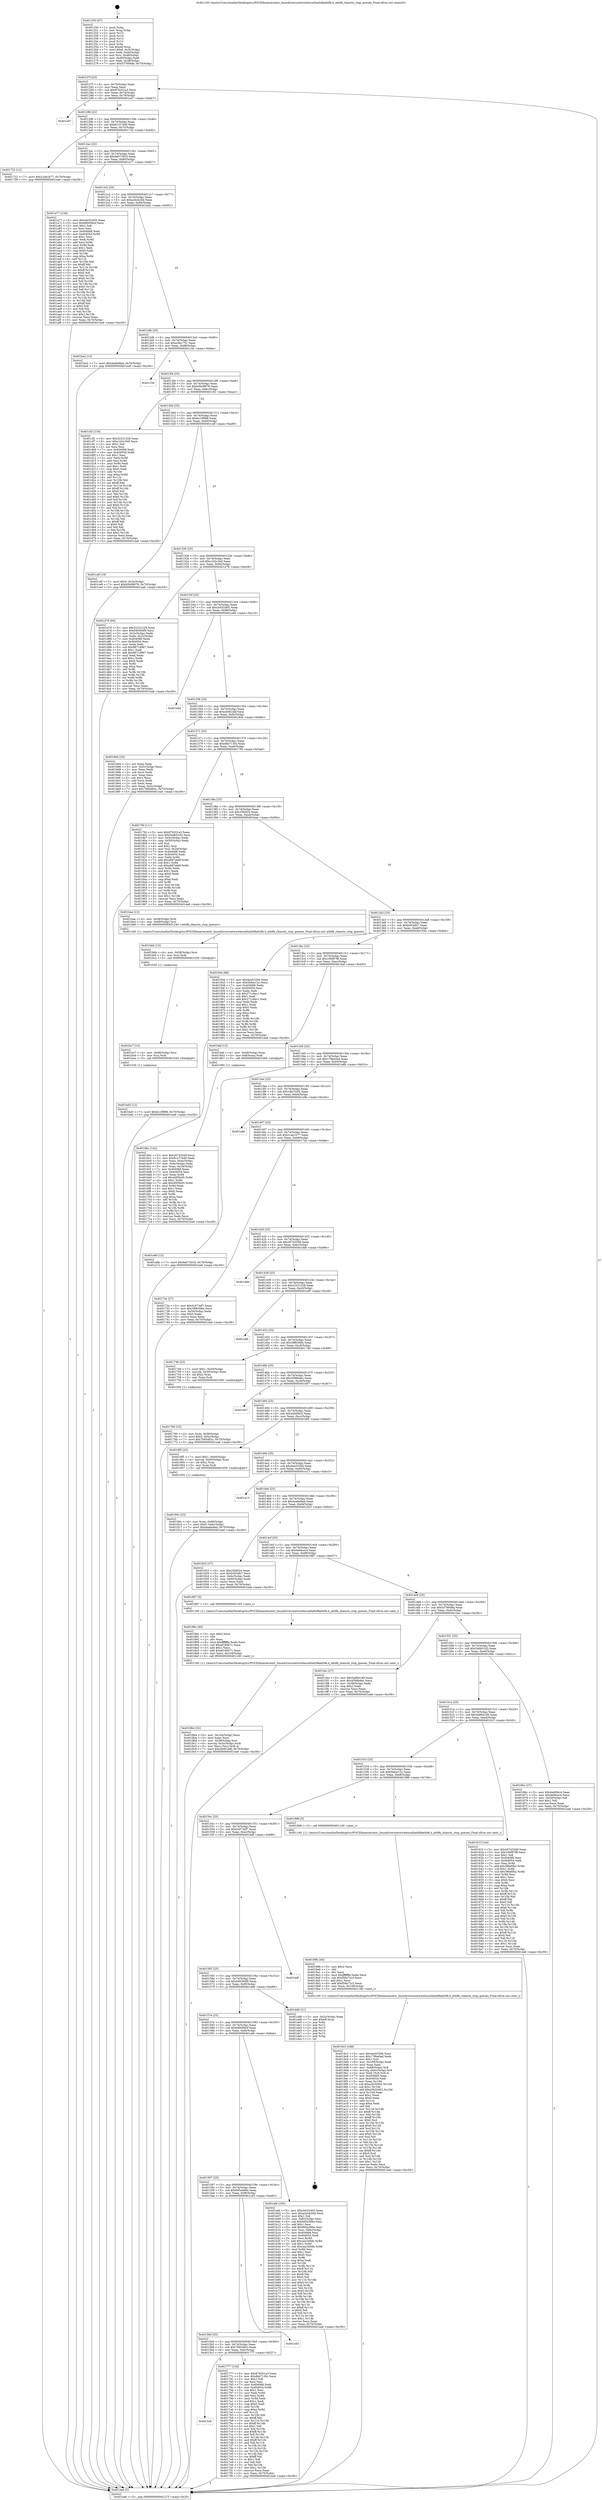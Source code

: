 digraph "0x401250" {
  label = "0x401250 (/mnt/c/Users/mathe/Desktop/tcc/POCII/binaries/extr_linuxdriversnetwirelessathath9kath9k.h_ath9k_chanctx_stop_queues_Final-ollvm.out::main(0))"
  labelloc = "t"
  node[shape=record]

  Entry [label="",width=0.3,height=0.3,shape=circle,fillcolor=black,style=filled]
  "0x40127f" [label="{
     0x40127f [23]\l
     | [instrs]\l
     &nbsp;&nbsp;0x40127f \<+3\>: mov -0x70(%rbp),%eax\l
     &nbsp;&nbsp;0x401282 \<+2\>: mov %eax,%ecx\l
     &nbsp;&nbsp;0x401284 \<+6\>: sub $0x876201a3,%ecx\l
     &nbsp;&nbsp;0x40128a \<+3\>: mov %eax,-0x74(%rbp)\l
     &nbsp;&nbsp;0x40128d \<+3\>: mov %ecx,-0x78(%rbp)\l
     &nbsp;&nbsp;0x401290 \<+6\>: je 0000000000401e07 \<main+0xbb7\>\l
  }"]
  "0x401e07" [label="{
     0x401e07\l
  }", style=dashed]
  "0x401296" [label="{
     0x401296 [22]\l
     | [instrs]\l
     &nbsp;&nbsp;0x401296 \<+5\>: jmp 000000000040129b \<main+0x4b\>\l
     &nbsp;&nbsp;0x40129b \<+3\>: mov -0x74(%rbp),%eax\l
     &nbsp;&nbsp;0x40129e \<+5\>: sub $0x8c1574d0,%eax\l
     &nbsp;&nbsp;0x4012a3 \<+3\>: mov %eax,-0x7c(%rbp)\l
     &nbsp;&nbsp;0x4012a6 \<+6\>: je 0000000000401722 \<main+0x4d2\>\l
  }"]
  Exit [label="",width=0.3,height=0.3,shape=circle,fillcolor=black,style=filled,peripheries=2]
  "0x401722" [label="{
     0x401722 [12]\l
     | [instrs]\l
     &nbsp;&nbsp;0x401722 \<+7\>: movl $0x21ab1b77,-0x70(%rbp)\l
     &nbsp;&nbsp;0x401729 \<+5\>: jmp 0000000000401ea6 \<main+0xc56\>\l
  }"]
  "0x4012ac" [label="{
     0x4012ac [22]\l
     | [instrs]\l
     &nbsp;&nbsp;0x4012ac \<+5\>: jmp 00000000004012b1 \<main+0x61\>\l
     &nbsp;&nbsp;0x4012b1 \<+3\>: mov -0x74(%rbp),%eax\l
     &nbsp;&nbsp;0x4012b4 \<+5\>: sub $0x9a073033,%eax\l
     &nbsp;&nbsp;0x4012b9 \<+3\>: mov %eax,-0x80(%rbp)\l
     &nbsp;&nbsp;0x4012bc \<+6\>: je 0000000000401a77 \<main+0x827\>\l
  }"]
  "0x401bd3" [label="{
     0x401bd3 [12]\l
     | [instrs]\l
     &nbsp;&nbsp;0x401bd3 \<+7\>: movl $0xbc1f9f98,-0x70(%rbp)\l
     &nbsp;&nbsp;0x401bda \<+5\>: jmp 0000000000401ea6 \<main+0xc56\>\l
  }"]
  "0x401a77" [label="{
     0x401a77 [134]\l
     | [instrs]\l
     &nbsp;&nbsp;0x401a77 \<+5\>: mov $0xcb032405,%eax\l
     &nbsp;&nbsp;0x401a7c \<+5\>: mov $0x690006cf,%ecx\l
     &nbsp;&nbsp;0x401a81 \<+2\>: mov $0x1,%dl\l
     &nbsp;&nbsp;0x401a83 \<+2\>: xor %esi,%esi\l
     &nbsp;&nbsp;0x401a85 \<+7\>: mov 0x404068,%edi\l
     &nbsp;&nbsp;0x401a8c \<+8\>: mov 0x404054,%r8d\l
     &nbsp;&nbsp;0x401a94 \<+3\>: sub $0x1,%esi\l
     &nbsp;&nbsp;0x401a97 \<+3\>: mov %edi,%r9d\l
     &nbsp;&nbsp;0x401a9a \<+3\>: add %esi,%r9d\l
     &nbsp;&nbsp;0x401a9d \<+4\>: imul %r9d,%edi\l
     &nbsp;&nbsp;0x401aa1 \<+3\>: and $0x1,%edi\l
     &nbsp;&nbsp;0x401aa4 \<+3\>: cmp $0x0,%edi\l
     &nbsp;&nbsp;0x401aa7 \<+4\>: sete %r10b\l
     &nbsp;&nbsp;0x401aab \<+4\>: cmp $0xa,%r8d\l
     &nbsp;&nbsp;0x401aaf \<+4\>: setl %r11b\l
     &nbsp;&nbsp;0x401ab3 \<+3\>: mov %r10b,%bl\l
     &nbsp;&nbsp;0x401ab6 \<+3\>: xor $0xff,%bl\l
     &nbsp;&nbsp;0x401ab9 \<+3\>: mov %r11b,%r14b\l
     &nbsp;&nbsp;0x401abc \<+4\>: xor $0xff,%r14b\l
     &nbsp;&nbsp;0x401ac0 \<+3\>: xor $0x0,%dl\l
     &nbsp;&nbsp;0x401ac3 \<+3\>: mov %bl,%r15b\l
     &nbsp;&nbsp;0x401ac6 \<+4\>: and $0x0,%r15b\l
     &nbsp;&nbsp;0x401aca \<+3\>: and %dl,%r10b\l
     &nbsp;&nbsp;0x401acd \<+3\>: mov %r14b,%r12b\l
     &nbsp;&nbsp;0x401ad0 \<+4\>: and $0x0,%r12b\l
     &nbsp;&nbsp;0x401ad4 \<+3\>: and %dl,%r11b\l
     &nbsp;&nbsp;0x401ad7 \<+3\>: or %r10b,%r15b\l
     &nbsp;&nbsp;0x401ada \<+3\>: or %r11b,%r12b\l
     &nbsp;&nbsp;0x401add \<+3\>: xor %r12b,%r15b\l
     &nbsp;&nbsp;0x401ae0 \<+3\>: or %r14b,%bl\l
     &nbsp;&nbsp;0x401ae3 \<+3\>: xor $0xff,%bl\l
     &nbsp;&nbsp;0x401ae6 \<+3\>: or $0x0,%dl\l
     &nbsp;&nbsp;0x401ae9 \<+2\>: and %dl,%bl\l
     &nbsp;&nbsp;0x401aeb \<+3\>: or %bl,%r15b\l
     &nbsp;&nbsp;0x401aee \<+4\>: test $0x1,%r15b\l
     &nbsp;&nbsp;0x401af2 \<+3\>: cmovne %ecx,%eax\l
     &nbsp;&nbsp;0x401af5 \<+3\>: mov %eax,-0x70(%rbp)\l
     &nbsp;&nbsp;0x401af8 \<+5\>: jmp 0000000000401ea6 \<main+0xc56\>\l
  }"]
  "0x4012c2" [label="{
     0x4012c2 [25]\l
     | [instrs]\l
     &nbsp;&nbsp;0x4012c2 \<+5\>: jmp 00000000004012c7 \<main+0x77\>\l
     &nbsp;&nbsp;0x4012c7 \<+3\>: mov -0x74(%rbp),%eax\l
     &nbsp;&nbsp;0x4012ca \<+5\>: sub $0xa2dcb20d,%eax\l
     &nbsp;&nbsp;0x4012cf \<+6\>: mov %eax,-0x84(%rbp)\l
     &nbsp;&nbsp;0x4012d5 \<+6\>: je 0000000000401ba2 \<main+0x952\>\l
  }"]
  "0x401bc7" [label="{
     0x401bc7 [12]\l
     | [instrs]\l
     &nbsp;&nbsp;0x401bc7 \<+4\>: mov -0x68(%rbp),%rsi\l
     &nbsp;&nbsp;0x401bcb \<+3\>: mov %rsi,%rdi\l
     &nbsp;&nbsp;0x401bce \<+5\>: call 0000000000401030 \<free@plt\>\l
     | [calls]\l
     &nbsp;&nbsp;0x401030 \{1\} (unknown)\l
  }"]
  "0x401ba2" [label="{
     0x401ba2 [12]\l
     | [instrs]\l
     &nbsp;&nbsp;0x401ba2 \<+7\>: movl $0x4eabe9ad,-0x70(%rbp)\l
     &nbsp;&nbsp;0x401ba9 \<+5\>: jmp 0000000000401ea6 \<main+0xc56\>\l
  }"]
  "0x4012db" [label="{
     0x4012db [25]\l
     | [instrs]\l
     &nbsp;&nbsp;0x4012db \<+5\>: jmp 00000000004012e0 \<main+0x90\>\l
     &nbsp;&nbsp;0x4012e0 \<+3\>: mov -0x74(%rbp),%eax\l
     &nbsp;&nbsp;0x4012e3 \<+5\>: sub $0xa3fa1751,%eax\l
     &nbsp;&nbsp;0x4012e8 \<+6\>: mov %eax,-0x88(%rbp)\l
     &nbsp;&nbsp;0x4012ee \<+6\>: je 0000000000401c3e \<main+0x9ee\>\l
  }"]
  "0x401bbb" [label="{
     0x401bbb [12]\l
     | [instrs]\l
     &nbsp;&nbsp;0x401bbb \<+4\>: mov -0x58(%rbp),%rsi\l
     &nbsp;&nbsp;0x401bbf \<+3\>: mov %rsi,%rdi\l
     &nbsp;&nbsp;0x401bc2 \<+5\>: call 0000000000401030 \<free@plt\>\l
     | [calls]\l
     &nbsp;&nbsp;0x401030 \{1\} (unknown)\l
  }"]
  "0x401c3e" [label="{
     0x401c3e\l
  }", style=dashed]
  "0x4012f4" [label="{
     0x4012f4 [25]\l
     | [instrs]\l
     &nbsp;&nbsp;0x4012f4 \<+5\>: jmp 00000000004012f9 \<main+0xa9\>\l
     &nbsp;&nbsp;0x4012f9 \<+3\>: mov -0x74(%rbp),%eax\l
     &nbsp;&nbsp;0x4012fc \<+5\>: sub $0xb5b08676,%eax\l
     &nbsp;&nbsp;0x401301 \<+6\>: mov %eax,-0x8c(%rbp)\l
     &nbsp;&nbsp;0x401307 \<+6\>: je 0000000000401cf2 \<main+0xaa2\>\l
  }"]
  "0x4019c3" [label="{
     0x4019c3 [168]\l
     | [instrs]\l
     &nbsp;&nbsp;0x4019c3 \<+5\>: mov $0x4ea53294,%ecx\l
     &nbsp;&nbsp;0x4019c8 \<+5\>: mov $0x179be0ad,%edx\l
     &nbsp;&nbsp;0x4019cd \<+3\>: mov $0x1,%sil\l
     &nbsp;&nbsp;0x4019d0 \<+6\>: mov -0x108(%rbp),%edi\l
     &nbsp;&nbsp;0x4019d6 \<+3\>: imul %eax,%edi\l
     &nbsp;&nbsp;0x4019d9 \<+4\>: mov -0x68(%rbp),%r8\l
     &nbsp;&nbsp;0x4019dd \<+4\>: movslq -0x6c(%rbp),%r9\l
     &nbsp;&nbsp;0x4019e1 \<+4\>: mov %edi,(%r8,%r9,4)\l
     &nbsp;&nbsp;0x4019e5 \<+7\>: mov 0x404068,%eax\l
     &nbsp;&nbsp;0x4019ec \<+7\>: mov 0x404054,%edi\l
     &nbsp;&nbsp;0x4019f3 \<+3\>: mov %eax,%r10d\l
     &nbsp;&nbsp;0x4019f6 \<+7\>: sub $0xa3b32602,%r10d\l
     &nbsp;&nbsp;0x4019fd \<+4\>: sub $0x1,%r10d\l
     &nbsp;&nbsp;0x401a01 \<+7\>: add $0xa3b32602,%r10d\l
     &nbsp;&nbsp;0x401a08 \<+4\>: imul %r10d,%eax\l
     &nbsp;&nbsp;0x401a0c \<+3\>: and $0x1,%eax\l
     &nbsp;&nbsp;0x401a0f \<+3\>: cmp $0x0,%eax\l
     &nbsp;&nbsp;0x401a12 \<+4\>: sete %r11b\l
     &nbsp;&nbsp;0x401a16 \<+3\>: cmp $0xa,%edi\l
     &nbsp;&nbsp;0x401a19 \<+3\>: setl %bl\l
     &nbsp;&nbsp;0x401a1c \<+3\>: mov %r11b,%r14b\l
     &nbsp;&nbsp;0x401a1f \<+4\>: xor $0xff,%r14b\l
     &nbsp;&nbsp;0x401a23 \<+3\>: mov %bl,%r15b\l
     &nbsp;&nbsp;0x401a26 \<+4\>: xor $0xff,%r15b\l
     &nbsp;&nbsp;0x401a2a \<+4\>: xor $0x0,%sil\l
     &nbsp;&nbsp;0x401a2e \<+3\>: mov %r14b,%r12b\l
     &nbsp;&nbsp;0x401a31 \<+4\>: and $0x0,%r12b\l
     &nbsp;&nbsp;0x401a35 \<+3\>: and %sil,%r11b\l
     &nbsp;&nbsp;0x401a38 \<+3\>: mov %r15b,%r13b\l
     &nbsp;&nbsp;0x401a3b \<+4\>: and $0x0,%r13b\l
     &nbsp;&nbsp;0x401a3f \<+3\>: and %sil,%bl\l
     &nbsp;&nbsp;0x401a42 \<+3\>: or %r11b,%r12b\l
     &nbsp;&nbsp;0x401a45 \<+3\>: or %bl,%r13b\l
     &nbsp;&nbsp;0x401a48 \<+3\>: xor %r13b,%r12b\l
     &nbsp;&nbsp;0x401a4b \<+3\>: or %r15b,%r14b\l
     &nbsp;&nbsp;0x401a4e \<+4\>: xor $0xff,%r14b\l
     &nbsp;&nbsp;0x401a52 \<+4\>: or $0x0,%sil\l
     &nbsp;&nbsp;0x401a56 \<+3\>: and %sil,%r14b\l
     &nbsp;&nbsp;0x401a59 \<+3\>: or %r14b,%r12b\l
     &nbsp;&nbsp;0x401a5c \<+4\>: test $0x1,%r12b\l
     &nbsp;&nbsp;0x401a60 \<+3\>: cmovne %edx,%ecx\l
     &nbsp;&nbsp;0x401a63 \<+3\>: mov %ecx,-0x70(%rbp)\l
     &nbsp;&nbsp;0x401a66 \<+5\>: jmp 0000000000401ea6 \<main+0xc56\>\l
  }"]
  "0x401cf2" [label="{
     0x401cf2 [134]\l
     | [instrs]\l
     &nbsp;&nbsp;0x401cf2 \<+5\>: mov $0x32231228,%eax\l
     &nbsp;&nbsp;0x401cf7 \<+5\>: mov $0xc1b2c3e0,%ecx\l
     &nbsp;&nbsp;0x401cfc \<+2\>: mov $0x1,%dl\l
     &nbsp;&nbsp;0x401cfe \<+2\>: xor %esi,%esi\l
     &nbsp;&nbsp;0x401d00 \<+7\>: mov 0x404068,%edi\l
     &nbsp;&nbsp;0x401d07 \<+8\>: mov 0x404054,%r8d\l
     &nbsp;&nbsp;0x401d0f \<+3\>: sub $0x1,%esi\l
     &nbsp;&nbsp;0x401d12 \<+3\>: mov %edi,%r9d\l
     &nbsp;&nbsp;0x401d15 \<+3\>: add %esi,%r9d\l
     &nbsp;&nbsp;0x401d18 \<+4\>: imul %r9d,%edi\l
     &nbsp;&nbsp;0x401d1c \<+3\>: and $0x1,%edi\l
     &nbsp;&nbsp;0x401d1f \<+3\>: cmp $0x0,%edi\l
     &nbsp;&nbsp;0x401d22 \<+4\>: sete %r10b\l
     &nbsp;&nbsp;0x401d26 \<+4\>: cmp $0xa,%r8d\l
     &nbsp;&nbsp;0x401d2a \<+4\>: setl %r11b\l
     &nbsp;&nbsp;0x401d2e \<+3\>: mov %r10b,%bl\l
     &nbsp;&nbsp;0x401d31 \<+3\>: xor $0xff,%bl\l
     &nbsp;&nbsp;0x401d34 \<+3\>: mov %r11b,%r14b\l
     &nbsp;&nbsp;0x401d37 \<+4\>: xor $0xff,%r14b\l
     &nbsp;&nbsp;0x401d3b \<+3\>: xor $0x0,%dl\l
     &nbsp;&nbsp;0x401d3e \<+3\>: mov %bl,%r15b\l
     &nbsp;&nbsp;0x401d41 \<+4\>: and $0x0,%r15b\l
     &nbsp;&nbsp;0x401d45 \<+3\>: and %dl,%r10b\l
     &nbsp;&nbsp;0x401d48 \<+3\>: mov %r14b,%r12b\l
     &nbsp;&nbsp;0x401d4b \<+4\>: and $0x0,%r12b\l
     &nbsp;&nbsp;0x401d4f \<+3\>: and %dl,%r11b\l
     &nbsp;&nbsp;0x401d52 \<+3\>: or %r10b,%r15b\l
     &nbsp;&nbsp;0x401d55 \<+3\>: or %r11b,%r12b\l
     &nbsp;&nbsp;0x401d58 \<+3\>: xor %r12b,%r15b\l
     &nbsp;&nbsp;0x401d5b \<+3\>: or %r14b,%bl\l
     &nbsp;&nbsp;0x401d5e \<+3\>: xor $0xff,%bl\l
     &nbsp;&nbsp;0x401d61 \<+3\>: or $0x0,%dl\l
     &nbsp;&nbsp;0x401d64 \<+2\>: and %dl,%bl\l
     &nbsp;&nbsp;0x401d66 \<+3\>: or %bl,%r15b\l
     &nbsp;&nbsp;0x401d69 \<+4\>: test $0x1,%r15b\l
     &nbsp;&nbsp;0x401d6d \<+3\>: cmovne %ecx,%eax\l
     &nbsp;&nbsp;0x401d70 \<+3\>: mov %eax,-0x70(%rbp)\l
     &nbsp;&nbsp;0x401d73 \<+5\>: jmp 0000000000401ea6 \<main+0xc56\>\l
  }"]
  "0x40130d" [label="{
     0x40130d [25]\l
     | [instrs]\l
     &nbsp;&nbsp;0x40130d \<+5\>: jmp 0000000000401312 \<main+0xc2\>\l
     &nbsp;&nbsp;0x401312 \<+3\>: mov -0x74(%rbp),%eax\l
     &nbsp;&nbsp;0x401315 \<+5\>: sub $0xbc1f9f98,%eax\l
     &nbsp;&nbsp;0x40131a \<+6\>: mov %eax,-0x90(%rbp)\l
     &nbsp;&nbsp;0x401320 \<+6\>: je 0000000000401cdf \<main+0xa8f\>\l
  }"]
  "0x40199b" [label="{
     0x40199b [40]\l
     | [instrs]\l
     &nbsp;&nbsp;0x40199b \<+5\>: mov $0x2,%ecx\l
     &nbsp;&nbsp;0x4019a0 \<+1\>: cltd\l
     &nbsp;&nbsp;0x4019a1 \<+2\>: idiv %ecx\l
     &nbsp;&nbsp;0x4019a3 \<+6\>: imul $0xfffffffe,%edx,%ecx\l
     &nbsp;&nbsp;0x4019a9 \<+6\>: sub $0xf59a72c3,%ecx\l
     &nbsp;&nbsp;0x4019af \<+3\>: add $0x1,%ecx\l
     &nbsp;&nbsp;0x4019b2 \<+6\>: add $0xf59a72c3,%ecx\l
     &nbsp;&nbsp;0x4019b8 \<+6\>: mov %ecx,-0x108(%rbp)\l
     &nbsp;&nbsp;0x4019be \<+5\>: call 0000000000401160 \<next_i\>\l
     | [calls]\l
     &nbsp;&nbsp;0x401160 \{1\} (/mnt/c/Users/mathe/Desktop/tcc/POCII/binaries/extr_linuxdriversnetwirelessathath9kath9k.h_ath9k_chanctx_stop_queues_Final-ollvm.out::next_i)\l
  }"]
  "0x401cdf" [label="{
     0x401cdf [19]\l
     | [instrs]\l
     &nbsp;&nbsp;0x401cdf \<+7\>: movl $0x0,-0x3c(%rbp)\l
     &nbsp;&nbsp;0x401ce6 \<+7\>: movl $0xb5b08676,-0x70(%rbp)\l
     &nbsp;&nbsp;0x401ced \<+5\>: jmp 0000000000401ea6 \<main+0xc56\>\l
  }"]
  "0x401326" [label="{
     0x401326 [25]\l
     | [instrs]\l
     &nbsp;&nbsp;0x401326 \<+5\>: jmp 000000000040132b \<main+0xdb\>\l
     &nbsp;&nbsp;0x40132b \<+3\>: mov -0x74(%rbp),%eax\l
     &nbsp;&nbsp;0x40132e \<+5\>: sub $0xc1b2c3e0,%eax\l
     &nbsp;&nbsp;0x401333 \<+6\>: mov %eax,-0x94(%rbp)\l
     &nbsp;&nbsp;0x401339 \<+6\>: je 0000000000401d78 \<main+0xb28\>\l
  }"]
  "0x40190c" [label="{
     0x40190c [23]\l
     | [instrs]\l
     &nbsp;&nbsp;0x40190c \<+4\>: mov %rax,-0x68(%rbp)\l
     &nbsp;&nbsp;0x401910 \<+7\>: movl $0x0,-0x6c(%rbp)\l
     &nbsp;&nbsp;0x401917 \<+7\>: movl $0x4eabe9ad,-0x70(%rbp)\l
     &nbsp;&nbsp;0x40191e \<+5\>: jmp 0000000000401ea6 \<main+0xc56\>\l
  }"]
  "0x401d78" [label="{
     0x401d78 [94]\l
     | [instrs]\l
     &nbsp;&nbsp;0x401d78 \<+5\>: mov $0x32231228,%eax\l
     &nbsp;&nbsp;0x401d7d \<+5\>: mov $0x646364f9,%ecx\l
     &nbsp;&nbsp;0x401d82 \<+3\>: mov -0x3c(%rbp),%edx\l
     &nbsp;&nbsp;0x401d85 \<+3\>: mov %edx,-0x2c(%rbp)\l
     &nbsp;&nbsp;0x401d88 \<+7\>: mov 0x404068,%edx\l
     &nbsp;&nbsp;0x401d8f \<+7\>: mov 0x404054,%esi\l
     &nbsp;&nbsp;0x401d96 \<+2\>: mov %edx,%edi\l
     &nbsp;&nbsp;0x401d98 \<+6\>: sub $0x9871d967,%edi\l
     &nbsp;&nbsp;0x401d9e \<+3\>: sub $0x1,%edi\l
     &nbsp;&nbsp;0x401da1 \<+6\>: add $0x9871d967,%edi\l
     &nbsp;&nbsp;0x401da7 \<+3\>: imul %edi,%edx\l
     &nbsp;&nbsp;0x401daa \<+3\>: and $0x1,%edx\l
     &nbsp;&nbsp;0x401dad \<+3\>: cmp $0x0,%edx\l
     &nbsp;&nbsp;0x401db0 \<+4\>: sete %r8b\l
     &nbsp;&nbsp;0x401db4 \<+3\>: cmp $0xa,%esi\l
     &nbsp;&nbsp;0x401db7 \<+4\>: setl %r9b\l
     &nbsp;&nbsp;0x401dbb \<+3\>: mov %r8b,%r10b\l
     &nbsp;&nbsp;0x401dbe \<+3\>: and %r9b,%r10b\l
     &nbsp;&nbsp;0x401dc1 \<+3\>: xor %r9b,%r8b\l
     &nbsp;&nbsp;0x401dc4 \<+3\>: or %r8b,%r10b\l
     &nbsp;&nbsp;0x401dc7 \<+4\>: test $0x1,%r10b\l
     &nbsp;&nbsp;0x401dcb \<+3\>: cmovne %ecx,%eax\l
     &nbsp;&nbsp;0x401dce \<+3\>: mov %eax,-0x70(%rbp)\l
     &nbsp;&nbsp;0x401dd1 \<+5\>: jmp 0000000000401ea6 \<main+0xc56\>\l
  }"]
  "0x40133f" [label="{
     0x40133f [25]\l
     | [instrs]\l
     &nbsp;&nbsp;0x40133f \<+5\>: jmp 0000000000401344 \<main+0xf4\>\l
     &nbsp;&nbsp;0x401344 \<+3\>: mov -0x74(%rbp),%eax\l
     &nbsp;&nbsp;0x401347 \<+5\>: sub $0xcb032405,%eax\l
     &nbsp;&nbsp;0x40134c \<+6\>: mov %eax,-0x98(%rbp)\l
     &nbsp;&nbsp;0x401352 \<+6\>: je 0000000000401e6d \<main+0xc1d\>\l
  }"]
  "0x4018b4" [label="{
     0x4018b4 [32]\l
     | [instrs]\l
     &nbsp;&nbsp;0x4018b4 \<+6\>: mov -0x104(%rbp),%ecx\l
     &nbsp;&nbsp;0x4018ba \<+3\>: imul %eax,%ecx\l
     &nbsp;&nbsp;0x4018bd \<+4\>: mov -0x58(%rbp),%rsi\l
     &nbsp;&nbsp;0x4018c1 \<+4\>: movslq -0x5c(%rbp),%rdi\l
     &nbsp;&nbsp;0x4018c5 \<+3\>: mov %ecx,(%rsi,%rdi,4)\l
     &nbsp;&nbsp;0x4018c8 \<+7\>: movl $0xcb081ddf,-0x70(%rbp)\l
     &nbsp;&nbsp;0x4018cf \<+5\>: jmp 0000000000401ea6 \<main+0xc56\>\l
  }"]
  "0x401e6d" [label="{
     0x401e6d\l
  }", style=dashed]
  "0x401358" [label="{
     0x401358 [25]\l
     | [instrs]\l
     &nbsp;&nbsp;0x401358 \<+5\>: jmp 000000000040135d \<main+0x10d\>\l
     &nbsp;&nbsp;0x40135d \<+3\>: mov -0x74(%rbp),%eax\l
     &nbsp;&nbsp;0x401360 \<+5\>: sub $0xcb081ddf,%eax\l
     &nbsp;&nbsp;0x401365 \<+6\>: mov %eax,-0x9c(%rbp)\l
     &nbsp;&nbsp;0x40136b \<+6\>: je 00000000004018d4 \<main+0x684\>\l
  }"]
  "0x40188c" [label="{
     0x40188c [40]\l
     | [instrs]\l
     &nbsp;&nbsp;0x40188c \<+5\>: mov $0x2,%ecx\l
     &nbsp;&nbsp;0x401891 \<+1\>: cltd\l
     &nbsp;&nbsp;0x401892 \<+2\>: idiv %ecx\l
     &nbsp;&nbsp;0x401894 \<+6\>: imul $0xfffffffe,%edx,%ecx\l
     &nbsp;&nbsp;0x40189a \<+6\>: sub $0xaf185671,%ecx\l
     &nbsp;&nbsp;0x4018a0 \<+3\>: add $0x1,%ecx\l
     &nbsp;&nbsp;0x4018a3 \<+6\>: add $0xaf185671,%ecx\l
     &nbsp;&nbsp;0x4018a9 \<+6\>: mov %ecx,-0x104(%rbp)\l
     &nbsp;&nbsp;0x4018af \<+5\>: call 0000000000401160 \<next_i\>\l
     | [calls]\l
     &nbsp;&nbsp;0x401160 \{1\} (/mnt/c/Users/mathe/Desktop/tcc/POCII/binaries/extr_linuxdriversnetwirelessathath9kath9k.h_ath9k_chanctx_stop_queues_Final-ollvm.out::next_i)\l
  }"]
  "0x4018d4" [label="{
     0x4018d4 [33]\l
     | [instrs]\l
     &nbsp;&nbsp;0x4018d4 \<+2\>: xor %eax,%eax\l
     &nbsp;&nbsp;0x4018d6 \<+3\>: mov -0x5c(%rbp),%ecx\l
     &nbsp;&nbsp;0x4018d9 \<+2\>: mov %eax,%edx\l
     &nbsp;&nbsp;0x4018db \<+2\>: sub %ecx,%edx\l
     &nbsp;&nbsp;0x4018dd \<+2\>: mov %eax,%ecx\l
     &nbsp;&nbsp;0x4018df \<+3\>: sub $0x1,%ecx\l
     &nbsp;&nbsp;0x4018e2 \<+2\>: add %ecx,%edx\l
     &nbsp;&nbsp;0x4018e4 \<+2\>: sub %edx,%eax\l
     &nbsp;&nbsp;0x4018e6 \<+3\>: mov %eax,-0x5c(%rbp)\l
     &nbsp;&nbsp;0x4018e9 \<+7\>: movl $0x7b95d62c,-0x70(%rbp)\l
     &nbsp;&nbsp;0x4018f0 \<+5\>: jmp 0000000000401ea6 \<main+0xc56\>\l
  }"]
  "0x401371" [label="{
     0x401371 [25]\l
     | [instrs]\l
     &nbsp;&nbsp;0x401371 \<+5\>: jmp 0000000000401376 \<main+0x126\>\l
     &nbsp;&nbsp;0x401376 \<+3\>: mov -0x74(%rbp),%eax\l
     &nbsp;&nbsp;0x401379 \<+5\>: sub $0xdbb7130c,%eax\l
     &nbsp;&nbsp;0x40137e \<+6\>: mov %eax,-0xa0(%rbp)\l
     &nbsp;&nbsp;0x401384 \<+6\>: je 00000000004017fd \<main+0x5ad\>\l
  }"]
  "0x4015c9" [label="{
     0x4015c9\l
  }", style=dashed]
  "0x4017fd" [label="{
     0x4017fd [111]\l
     | [instrs]\l
     &nbsp;&nbsp;0x4017fd \<+5\>: mov $0x876201a3,%eax\l
     &nbsp;&nbsp;0x401802 \<+5\>: mov $0x54db51d3,%ecx\l
     &nbsp;&nbsp;0x401807 \<+3\>: mov -0x5c(%rbp),%edx\l
     &nbsp;&nbsp;0x40180a \<+3\>: cmp -0x50(%rbp),%edx\l
     &nbsp;&nbsp;0x40180d \<+4\>: setl %sil\l
     &nbsp;&nbsp;0x401811 \<+4\>: and $0x1,%sil\l
     &nbsp;&nbsp;0x401815 \<+4\>: mov %sil,-0x2d(%rbp)\l
     &nbsp;&nbsp;0x401819 \<+7\>: mov 0x404068,%edx\l
     &nbsp;&nbsp;0x401820 \<+7\>: mov 0x404054,%edi\l
     &nbsp;&nbsp;0x401827 \<+3\>: mov %edx,%r8d\l
     &nbsp;&nbsp;0x40182a \<+7\>: add $0xe687ab6f,%r8d\l
     &nbsp;&nbsp;0x401831 \<+4\>: sub $0x1,%r8d\l
     &nbsp;&nbsp;0x401835 \<+7\>: sub $0xe687ab6f,%r8d\l
     &nbsp;&nbsp;0x40183c \<+4\>: imul %r8d,%edx\l
     &nbsp;&nbsp;0x401840 \<+3\>: and $0x1,%edx\l
     &nbsp;&nbsp;0x401843 \<+3\>: cmp $0x0,%edx\l
     &nbsp;&nbsp;0x401846 \<+4\>: sete %sil\l
     &nbsp;&nbsp;0x40184a \<+3\>: cmp $0xa,%edi\l
     &nbsp;&nbsp;0x40184d \<+4\>: setl %r9b\l
     &nbsp;&nbsp;0x401851 \<+3\>: mov %sil,%r10b\l
     &nbsp;&nbsp;0x401854 \<+3\>: and %r9b,%r10b\l
     &nbsp;&nbsp;0x401857 \<+3\>: xor %r9b,%sil\l
     &nbsp;&nbsp;0x40185a \<+3\>: or %sil,%r10b\l
     &nbsp;&nbsp;0x40185d \<+4\>: test $0x1,%r10b\l
     &nbsp;&nbsp;0x401861 \<+3\>: cmovne %ecx,%eax\l
     &nbsp;&nbsp;0x401864 \<+3\>: mov %eax,-0x70(%rbp)\l
     &nbsp;&nbsp;0x401867 \<+5\>: jmp 0000000000401ea6 \<main+0xc56\>\l
  }"]
  "0x40138a" [label="{
     0x40138a [25]\l
     | [instrs]\l
     &nbsp;&nbsp;0x40138a \<+5\>: jmp 000000000040138f \<main+0x13f\>\l
     &nbsp;&nbsp;0x40138f \<+3\>: mov -0x74(%rbp),%eax\l
     &nbsp;&nbsp;0x401392 \<+5\>: sub $0x25fa924,%eax\l
     &nbsp;&nbsp;0x401397 \<+6\>: mov %eax,-0xa4(%rbp)\l
     &nbsp;&nbsp;0x40139d \<+6\>: je 0000000000401bae \<main+0x95e\>\l
  }"]
  "0x401777" [label="{
     0x401777 [134]\l
     | [instrs]\l
     &nbsp;&nbsp;0x401777 \<+5\>: mov $0x876201a3,%eax\l
     &nbsp;&nbsp;0x40177c \<+5\>: mov $0xdbb7130c,%ecx\l
     &nbsp;&nbsp;0x401781 \<+2\>: mov $0x1,%dl\l
     &nbsp;&nbsp;0x401783 \<+2\>: xor %esi,%esi\l
     &nbsp;&nbsp;0x401785 \<+7\>: mov 0x404068,%edi\l
     &nbsp;&nbsp;0x40178c \<+8\>: mov 0x404054,%r8d\l
     &nbsp;&nbsp;0x401794 \<+3\>: sub $0x1,%esi\l
     &nbsp;&nbsp;0x401797 \<+3\>: mov %edi,%r9d\l
     &nbsp;&nbsp;0x40179a \<+3\>: add %esi,%r9d\l
     &nbsp;&nbsp;0x40179d \<+4\>: imul %r9d,%edi\l
     &nbsp;&nbsp;0x4017a1 \<+3\>: and $0x1,%edi\l
     &nbsp;&nbsp;0x4017a4 \<+3\>: cmp $0x0,%edi\l
     &nbsp;&nbsp;0x4017a7 \<+4\>: sete %r10b\l
     &nbsp;&nbsp;0x4017ab \<+4\>: cmp $0xa,%r8d\l
     &nbsp;&nbsp;0x4017af \<+4\>: setl %r11b\l
     &nbsp;&nbsp;0x4017b3 \<+3\>: mov %r10b,%bl\l
     &nbsp;&nbsp;0x4017b6 \<+3\>: xor $0xff,%bl\l
     &nbsp;&nbsp;0x4017b9 \<+3\>: mov %r11b,%r14b\l
     &nbsp;&nbsp;0x4017bc \<+4\>: xor $0xff,%r14b\l
     &nbsp;&nbsp;0x4017c0 \<+3\>: xor $0x1,%dl\l
     &nbsp;&nbsp;0x4017c3 \<+3\>: mov %bl,%r15b\l
     &nbsp;&nbsp;0x4017c6 \<+4\>: and $0xff,%r15b\l
     &nbsp;&nbsp;0x4017ca \<+3\>: and %dl,%r10b\l
     &nbsp;&nbsp;0x4017cd \<+3\>: mov %r14b,%r12b\l
     &nbsp;&nbsp;0x4017d0 \<+4\>: and $0xff,%r12b\l
     &nbsp;&nbsp;0x4017d4 \<+3\>: and %dl,%r11b\l
     &nbsp;&nbsp;0x4017d7 \<+3\>: or %r10b,%r15b\l
     &nbsp;&nbsp;0x4017da \<+3\>: or %r11b,%r12b\l
     &nbsp;&nbsp;0x4017dd \<+3\>: xor %r12b,%r15b\l
     &nbsp;&nbsp;0x4017e0 \<+3\>: or %r14b,%bl\l
     &nbsp;&nbsp;0x4017e3 \<+3\>: xor $0xff,%bl\l
     &nbsp;&nbsp;0x4017e6 \<+3\>: or $0x1,%dl\l
     &nbsp;&nbsp;0x4017e9 \<+2\>: and %dl,%bl\l
     &nbsp;&nbsp;0x4017eb \<+3\>: or %bl,%r15b\l
     &nbsp;&nbsp;0x4017ee \<+4\>: test $0x1,%r15b\l
     &nbsp;&nbsp;0x4017f2 \<+3\>: cmovne %ecx,%eax\l
     &nbsp;&nbsp;0x4017f5 \<+3\>: mov %eax,-0x70(%rbp)\l
     &nbsp;&nbsp;0x4017f8 \<+5\>: jmp 0000000000401ea6 \<main+0xc56\>\l
  }"]
  "0x401bae" [label="{
     0x401bae [13]\l
     | [instrs]\l
     &nbsp;&nbsp;0x401bae \<+4\>: mov -0x58(%rbp),%rdi\l
     &nbsp;&nbsp;0x401bb2 \<+4\>: mov -0x68(%rbp),%rsi\l
     &nbsp;&nbsp;0x401bb6 \<+5\>: call 0000000000401240 \<ath9k_chanctx_stop_queues\>\l
     | [calls]\l
     &nbsp;&nbsp;0x401240 \{1\} (/mnt/c/Users/mathe/Desktop/tcc/POCII/binaries/extr_linuxdriversnetwirelessathath9kath9k.h_ath9k_chanctx_stop_queues_Final-ollvm.out::ath9k_chanctx_stop_queues)\l
  }"]
  "0x4013a3" [label="{
     0x4013a3 [25]\l
     | [instrs]\l
     &nbsp;&nbsp;0x4013a3 \<+5\>: jmp 00000000004013a8 \<main+0x158\>\l
     &nbsp;&nbsp;0x4013a8 \<+3\>: mov -0x74(%rbp),%eax\l
     &nbsp;&nbsp;0x4013ab \<+5\>: sub $0xb503db7,%eax\l
     &nbsp;&nbsp;0x4013b0 \<+6\>: mov %eax,-0xa8(%rbp)\l
     &nbsp;&nbsp;0x4013b6 \<+6\>: je 000000000040193e \<main+0x6ee\>\l
  }"]
  "0x4015b0" [label="{
     0x4015b0 [25]\l
     | [instrs]\l
     &nbsp;&nbsp;0x4015b0 \<+5\>: jmp 00000000004015b5 \<main+0x365\>\l
     &nbsp;&nbsp;0x4015b5 \<+3\>: mov -0x74(%rbp),%eax\l
     &nbsp;&nbsp;0x4015b8 \<+5\>: sub $0x7b95d62c,%eax\l
     &nbsp;&nbsp;0x4015bd \<+6\>: mov %eax,-0xfc(%rbp)\l
     &nbsp;&nbsp;0x4015c3 \<+6\>: je 0000000000401777 \<main+0x527\>\l
  }"]
  "0x40193e" [label="{
     0x40193e [88]\l
     | [instrs]\l
     &nbsp;&nbsp;0x40193e \<+5\>: mov $0x4ea53294,%eax\l
     &nbsp;&nbsp;0x401943 \<+5\>: mov $0x5b6ec12c,%ecx\l
     &nbsp;&nbsp;0x401948 \<+7\>: mov 0x404068,%edx\l
     &nbsp;&nbsp;0x40194f \<+7\>: mov 0x404054,%esi\l
     &nbsp;&nbsp;0x401956 \<+2\>: mov %edx,%edi\l
     &nbsp;&nbsp;0x401958 \<+6\>: sub $0x271c8ac1,%edi\l
     &nbsp;&nbsp;0x40195e \<+3\>: sub $0x1,%edi\l
     &nbsp;&nbsp;0x401961 \<+6\>: add $0x271c8ac1,%edi\l
     &nbsp;&nbsp;0x401967 \<+3\>: imul %edi,%edx\l
     &nbsp;&nbsp;0x40196a \<+3\>: and $0x1,%edx\l
     &nbsp;&nbsp;0x40196d \<+3\>: cmp $0x0,%edx\l
     &nbsp;&nbsp;0x401970 \<+4\>: sete %r8b\l
     &nbsp;&nbsp;0x401974 \<+3\>: cmp $0xa,%esi\l
     &nbsp;&nbsp;0x401977 \<+4\>: setl %r9b\l
     &nbsp;&nbsp;0x40197b \<+3\>: mov %r8b,%r10b\l
     &nbsp;&nbsp;0x40197e \<+3\>: and %r9b,%r10b\l
     &nbsp;&nbsp;0x401981 \<+3\>: xor %r9b,%r8b\l
     &nbsp;&nbsp;0x401984 \<+3\>: or %r8b,%r10b\l
     &nbsp;&nbsp;0x401987 \<+4\>: test $0x1,%r10b\l
     &nbsp;&nbsp;0x40198b \<+3\>: cmovne %ecx,%eax\l
     &nbsp;&nbsp;0x40198e \<+3\>: mov %eax,-0x70(%rbp)\l
     &nbsp;&nbsp;0x401991 \<+5\>: jmp 0000000000401ea6 \<main+0xc56\>\l
  }"]
  "0x4013bc" [label="{
     0x4013bc [25]\l
     | [instrs]\l
     &nbsp;&nbsp;0x4013bc \<+5\>: jmp 00000000004013c1 \<main+0x171\>\l
     &nbsp;&nbsp;0x4013c1 \<+3\>: mov -0x74(%rbp),%eax\l
     &nbsp;&nbsp;0x4013c4 \<+5\>: sub $0x166f87f8,%eax\l
     &nbsp;&nbsp;0x4013c9 \<+6\>: mov %eax,-0xac(%rbp)\l
     &nbsp;&nbsp;0x4013cf \<+6\>: je 00000000004016af \<main+0x45f\>\l
  }"]
  "0x401cd3" [label="{
     0x401cd3\l
  }", style=dashed]
  "0x4016af" [label="{
     0x4016af [13]\l
     | [instrs]\l
     &nbsp;&nbsp;0x4016af \<+4\>: mov -0x48(%rbp),%rax\l
     &nbsp;&nbsp;0x4016b3 \<+4\>: mov 0x8(%rax),%rdi\l
     &nbsp;&nbsp;0x4016b7 \<+5\>: call 0000000000401060 \<atoi@plt\>\l
     | [calls]\l
     &nbsp;&nbsp;0x401060 \{1\} (unknown)\l
  }"]
  "0x4013d5" [label="{
     0x4013d5 [25]\l
     | [instrs]\l
     &nbsp;&nbsp;0x4013d5 \<+5\>: jmp 00000000004013da \<main+0x18a\>\l
     &nbsp;&nbsp;0x4013da \<+3\>: mov -0x74(%rbp),%eax\l
     &nbsp;&nbsp;0x4013dd \<+5\>: sub $0x179be0ad,%eax\l
     &nbsp;&nbsp;0x4013e2 \<+6\>: mov %eax,-0xb0(%rbp)\l
     &nbsp;&nbsp;0x4013e8 \<+6\>: je 0000000000401a6b \<main+0x81b\>\l
  }"]
  "0x401597" [label="{
     0x401597 [25]\l
     | [instrs]\l
     &nbsp;&nbsp;0x401597 \<+5\>: jmp 000000000040159c \<main+0x34c\>\l
     &nbsp;&nbsp;0x40159c \<+3\>: mov -0x74(%rbp),%eax\l
     &nbsp;&nbsp;0x40159f \<+5\>: sub $0x695a466e,%eax\l
     &nbsp;&nbsp;0x4015a4 \<+6\>: mov %eax,-0xf8(%rbp)\l
     &nbsp;&nbsp;0x4015aa \<+6\>: je 0000000000401cd3 \<main+0xa83\>\l
  }"]
  "0x401a6b" [label="{
     0x401a6b [12]\l
     | [instrs]\l
     &nbsp;&nbsp;0x401a6b \<+7\>: movl $0x9a073033,-0x70(%rbp)\l
     &nbsp;&nbsp;0x401a72 \<+5\>: jmp 0000000000401ea6 \<main+0xc56\>\l
  }"]
  "0x4013ee" [label="{
     0x4013ee [25]\l
     | [instrs]\l
     &nbsp;&nbsp;0x4013ee \<+5\>: jmp 00000000004013f3 \<main+0x1a3\>\l
     &nbsp;&nbsp;0x4013f3 \<+3\>: mov -0x74(%rbp),%eax\l
     &nbsp;&nbsp;0x4013f6 \<+5\>: sub $0x18d752f4,%eax\l
     &nbsp;&nbsp;0x4013fb \<+6\>: mov %eax,-0xb4(%rbp)\l
     &nbsp;&nbsp;0x401401 \<+6\>: je 0000000000401e8e \<main+0xc3e\>\l
  }"]
  "0x401afd" [label="{
     0x401afd [165]\l
     | [instrs]\l
     &nbsp;&nbsp;0x401afd \<+5\>: mov $0xcb032405,%eax\l
     &nbsp;&nbsp;0x401b02 \<+5\>: mov $0xa2dcb20d,%ecx\l
     &nbsp;&nbsp;0x401b07 \<+2\>: mov $0x1,%dl\l
     &nbsp;&nbsp;0x401b09 \<+3\>: mov -0x6c(%rbp),%esi\l
     &nbsp;&nbsp;0x401b0c \<+6\>: sub $0x9d5a36ba,%esi\l
     &nbsp;&nbsp;0x401b12 \<+3\>: add $0x1,%esi\l
     &nbsp;&nbsp;0x401b15 \<+6\>: add $0x9d5a36ba,%esi\l
     &nbsp;&nbsp;0x401b1b \<+3\>: mov %esi,-0x6c(%rbp)\l
     &nbsp;&nbsp;0x401b1e \<+7\>: mov 0x404068,%esi\l
     &nbsp;&nbsp;0x401b25 \<+7\>: mov 0x404054,%edi\l
     &nbsp;&nbsp;0x401b2c \<+3\>: mov %esi,%r8d\l
     &nbsp;&nbsp;0x401b2f \<+7\>: add $0xcea1b0db,%r8d\l
     &nbsp;&nbsp;0x401b36 \<+4\>: sub $0x1,%r8d\l
     &nbsp;&nbsp;0x401b3a \<+7\>: sub $0xcea1b0db,%r8d\l
     &nbsp;&nbsp;0x401b41 \<+4\>: imul %r8d,%esi\l
     &nbsp;&nbsp;0x401b45 \<+3\>: and $0x1,%esi\l
     &nbsp;&nbsp;0x401b48 \<+3\>: cmp $0x0,%esi\l
     &nbsp;&nbsp;0x401b4b \<+4\>: sete %r9b\l
     &nbsp;&nbsp;0x401b4f \<+3\>: cmp $0xa,%edi\l
     &nbsp;&nbsp;0x401b52 \<+4\>: setl %r10b\l
     &nbsp;&nbsp;0x401b56 \<+3\>: mov %r9b,%r11b\l
     &nbsp;&nbsp;0x401b59 \<+4\>: xor $0xff,%r11b\l
     &nbsp;&nbsp;0x401b5d \<+3\>: mov %r10b,%bl\l
     &nbsp;&nbsp;0x401b60 \<+3\>: xor $0xff,%bl\l
     &nbsp;&nbsp;0x401b63 \<+3\>: xor $0x0,%dl\l
     &nbsp;&nbsp;0x401b66 \<+3\>: mov %r11b,%r14b\l
     &nbsp;&nbsp;0x401b69 \<+4\>: and $0x0,%r14b\l
     &nbsp;&nbsp;0x401b6d \<+3\>: and %dl,%r9b\l
     &nbsp;&nbsp;0x401b70 \<+3\>: mov %bl,%r15b\l
     &nbsp;&nbsp;0x401b73 \<+4\>: and $0x0,%r15b\l
     &nbsp;&nbsp;0x401b77 \<+3\>: and %dl,%r10b\l
     &nbsp;&nbsp;0x401b7a \<+3\>: or %r9b,%r14b\l
     &nbsp;&nbsp;0x401b7d \<+3\>: or %r10b,%r15b\l
     &nbsp;&nbsp;0x401b80 \<+3\>: xor %r15b,%r14b\l
     &nbsp;&nbsp;0x401b83 \<+3\>: or %bl,%r11b\l
     &nbsp;&nbsp;0x401b86 \<+4\>: xor $0xff,%r11b\l
     &nbsp;&nbsp;0x401b8a \<+3\>: or $0x0,%dl\l
     &nbsp;&nbsp;0x401b8d \<+3\>: and %dl,%r11b\l
     &nbsp;&nbsp;0x401b90 \<+3\>: or %r11b,%r14b\l
     &nbsp;&nbsp;0x401b93 \<+4\>: test $0x1,%r14b\l
     &nbsp;&nbsp;0x401b97 \<+3\>: cmovne %ecx,%eax\l
     &nbsp;&nbsp;0x401b9a \<+3\>: mov %eax,-0x70(%rbp)\l
     &nbsp;&nbsp;0x401b9d \<+5\>: jmp 0000000000401ea6 \<main+0xc56\>\l
  }"]
  "0x401e8e" [label="{
     0x401e8e\l
  }", style=dashed]
  "0x401407" [label="{
     0x401407 [25]\l
     | [instrs]\l
     &nbsp;&nbsp;0x401407 \<+5\>: jmp 000000000040140c \<main+0x1bc\>\l
     &nbsp;&nbsp;0x40140c \<+3\>: mov -0x74(%rbp),%eax\l
     &nbsp;&nbsp;0x40140f \<+5\>: sub $0x21ab1b77,%eax\l
     &nbsp;&nbsp;0x401414 \<+6\>: mov %eax,-0xb8(%rbp)\l
     &nbsp;&nbsp;0x40141a \<+6\>: je 000000000040172e \<main+0x4de\>\l
  }"]
  "0x40157e" [label="{
     0x40157e [25]\l
     | [instrs]\l
     &nbsp;&nbsp;0x40157e \<+5\>: jmp 0000000000401583 \<main+0x333\>\l
     &nbsp;&nbsp;0x401583 \<+3\>: mov -0x74(%rbp),%eax\l
     &nbsp;&nbsp;0x401586 \<+5\>: sub $0x690006cf,%eax\l
     &nbsp;&nbsp;0x40158b \<+6\>: mov %eax,-0xf4(%rbp)\l
     &nbsp;&nbsp;0x401591 \<+6\>: je 0000000000401afd \<main+0x8ad\>\l
  }"]
  "0x40172e" [label="{
     0x40172e [27]\l
     | [instrs]\l
     &nbsp;&nbsp;0x40172e \<+5\>: mov $0x5c973af7,%eax\l
     &nbsp;&nbsp;0x401733 \<+5\>: mov $0x38f6366e,%ecx\l
     &nbsp;&nbsp;0x401738 \<+3\>: mov -0x34(%rbp),%edx\l
     &nbsp;&nbsp;0x40173b \<+3\>: cmp $0x0,%edx\l
     &nbsp;&nbsp;0x40173e \<+3\>: cmove %ecx,%eax\l
     &nbsp;&nbsp;0x401741 \<+3\>: mov %eax,-0x70(%rbp)\l
     &nbsp;&nbsp;0x401744 \<+5\>: jmp 0000000000401ea6 \<main+0xc56\>\l
  }"]
  "0x401420" [label="{
     0x401420 [25]\l
     | [instrs]\l
     &nbsp;&nbsp;0x401420 \<+5\>: jmp 0000000000401425 \<main+0x1d5\>\l
     &nbsp;&nbsp;0x401425 \<+3\>: mov -0x74(%rbp),%eax\l
     &nbsp;&nbsp;0x401428 \<+5\>: sub $0x26743349,%eax\l
     &nbsp;&nbsp;0x40142d \<+6\>: mov %eax,-0xbc(%rbp)\l
     &nbsp;&nbsp;0x401433 \<+6\>: je 0000000000401deb \<main+0xb9b\>\l
  }"]
  "0x401dd6" [label="{
     0x401dd6 [21]\l
     | [instrs]\l
     &nbsp;&nbsp;0x401dd6 \<+3\>: mov -0x2c(%rbp),%eax\l
     &nbsp;&nbsp;0x401dd9 \<+7\>: add $0xe8,%rsp\l
     &nbsp;&nbsp;0x401de0 \<+1\>: pop %rbx\l
     &nbsp;&nbsp;0x401de1 \<+2\>: pop %r12\l
     &nbsp;&nbsp;0x401de3 \<+2\>: pop %r13\l
     &nbsp;&nbsp;0x401de5 \<+2\>: pop %r14\l
     &nbsp;&nbsp;0x401de7 \<+2\>: pop %r15\l
     &nbsp;&nbsp;0x401de9 \<+1\>: pop %rbp\l
     &nbsp;&nbsp;0x401dea \<+1\>: ret\l
  }"]
  "0x401deb" [label="{
     0x401deb\l
  }", style=dashed]
  "0x401439" [label="{
     0x401439 [25]\l
     | [instrs]\l
     &nbsp;&nbsp;0x401439 \<+5\>: jmp 000000000040143e \<main+0x1ee\>\l
     &nbsp;&nbsp;0x40143e \<+3\>: mov -0x74(%rbp),%eax\l
     &nbsp;&nbsp;0x401441 \<+5\>: sub $0x32231228,%eax\l
     &nbsp;&nbsp;0x401446 \<+6\>: mov %eax,-0xc0(%rbp)\l
     &nbsp;&nbsp;0x40144c \<+6\>: je 0000000000401e9f \<main+0xc4f\>\l
  }"]
  "0x401565" [label="{
     0x401565 [25]\l
     | [instrs]\l
     &nbsp;&nbsp;0x401565 \<+5\>: jmp 000000000040156a \<main+0x31a\>\l
     &nbsp;&nbsp;0x40156a \<+3\>: mov -0x74(%rbp),%eax\l
     &nbsp;&nbsp;0x40156d \<+5\>: sub $0x646364f9,%eax\l
     &nbsp;&nbsp;0x401572 \<+6\>: mov %eax,-0xf0(%rbp)\l
     &nbsp;&nbsp;0x401578 \<+6\>: je 0000000000401dd6 \<main+0xb86\>\l
  }"]
  "0x401e9f" [label="{
     0x401e9f\l
  }", style=dashed]
  "0x401452" [label="{
     0x401452 [25]\l
     | [instrs]\l
     &nbsp;&nbsp;0x401452 \<+5\>: jmp 0000000000401457 \<main+0x207\>\l
     &nbsp;&nbsp;0x401457 \<+3\>: mov -0x74(%rbp),%eax\l
     &nbsp;&nbsp;0x40145a \<+5\>: sub $0x38f6366e,%eax\l
     &nbsp;&nbsp;0x40145f \<+6\>: mov %eax,-0xc4(%rbp)\l
     &nbsp;&nbsp;0x401465 \<+6\>: je 0000000000401749 \<main+0x4f9\>\l
  }"]
  "0x401bdf" [label="{
     0x401bdf\l
  }", style=dashed]
  "0x401749" [label="{
     0x401749 [23]\l
     | [instrs]\l
     &nbsp;&nbsp;0x401749 \<+7\>: movl $0x1,-0x50(%rbp)\l
     &nbsp;&nbsp;0x401750 \<+4\>: movslq -0x50(%rbp),%rax\l
     &nbsp;&nbsp;0x401754 \<+4\>: shl $0x2,%rax\l
     &nbsp;&nbsp;0x401758 \<+3\>: mov %rax,%rdi\l
     &nbsp;&nbsp;0x40175b \<+5\>: call 0000000000401050 \<malloc@plt\>\l
     | [calls]\l
     &nbsp;&nbsp;0x401050 \{1\} (unknown)\l
  }"]
  "0x40146b" [label="{
     0x40146b [25]\l
     | [instrs]\l
     &nbsp;&nbsp;0x40146b \<+5\>: jmp 0000000000401470 \<main+0x220\>\l
     &nbsp;&nbsp;0x401470 \<+3\>: mov -0x74(%rbp),%eax\l
     &nbsp;&nbsp;0x401473 \<+5\>: sub $0x4598bdec,%eax\l
     &nbsp;&nbsp;0x401478 \<+6\>: mov %eax,-0xc8(%rbp)\l
     &nbsp;&nbsp;0x40147e \<+6\>: je 0000000000401607 \<main+0x3b7\>\l
  }"]
  "0x40154c" [label="{
     0x40154c [25]\l
     | [instrs]\l
     &nbsp;&nbsp;0x40154c \<+5\>: jmp 0000000000401551 \<main+0x301\>\l
     &nbsp;&nbsp;0x401551 \<+3\>: mov -0x74(%rbp),%eax\l
     &nbsp;&nbsp;0x401554 \<+5\>: sub $0x5c973af7,%eax\l
     &nbsp;&nbsp;0x401559 \<+6\>: mov %eax,-0xec(%rbp)\l
     &nbsp;&nbsp;0x40155f \<+6\>: je 0000000000401bdf \<main+0x98f\>\l
  }"]
  "0x401607" [label="{
     0x401607\l
  }", style=dashed]
  "0x401484" [label="{
     0x401484 [25]\l
     | [instrs]\l
     &nbsp;&nbsp;0x401484 \<+5\>: jmp 0000000000401489 \<main+0x239\>\l
     &nbsp;&nbsp;0x401489 \<+3\>: mov -0x74(%rbp),%eax\l
     &nbsp;&nbsp;0x40148c \<+5\>: sub $0x4a40fdc4,%eax\l
     &nbsp;&nbsp;0x401491 \<+6\>: mov %eax,-0xcc(%rbp)\l
     &nbsp;&nbsp;0x401497 \<+6\>: je 00000000004018f5 \<main+0x6a5\>\l
  }"]
  "0x401996" [label="{
     0x401996 [5]\l
     | [instrs]\l
     &nbsp;&nbsp;0x401996 \<+5\>: call 0000000000401160 \<next_i\>\l
     | [calls]\l
     &nbsp;&nbsp;0x401160 \{1\} (/mnt/c/Users/mathe/Desktop/tcc/POCII/binaries/extr_linuxdriversnetwirelessathath9kath9k.h_ath9k_chanctx_stop_queues_Final-ollvm.out::next_i)\l
  }"]
  "0x4018f5" [label="{
     0x4018f5 [23]\l
     | [instrs]\l
     &nbsp;&nbsp;0x4018f5 \<+7\>: movl $0x1,-0x60(%rbp)\l
     &nbsp;&nbsp;0x4018fc \<+4\>: movslq -0x60(%rbp),%rax\l
     &nbsp;&nbsp;0x401900 \<+4\>: shl $0x2,%rax\l
     &nbsp;&nbsp;0x401904 \<+3\>: mov %rax,%rdi\l
     &nbsp;&nbsp;0x401907 \<+5\>: call 0000000000401050 \<malloc@plt\>\l
     | [calls]\l
     &nbsp;&nbsp;0x401050 \{1\} (unknown)\l
  }"]
  "0x40149d" [label="{
     0x40149d [25]\l
     | [instrs]\l
     &nbsp;&nbsp;0x40149d \<+5\>: jmp 00000000004014a2 \<main+0x252\>\l
     &nbsp;&nbsp;0x4014a2 \<+3\>: mov -0x74(%rbp),%eax\l
     &nbsp;&nbsp;0x4014a5 \<+5\>: sub $0x4ea53294,%eax\l
     &nbsp;&nbsp;0x4014aa \<+6\>: mov %eax,-0xd0(%rbp)\l
     &nbsp;&nbsp;0x4014b0 \<+6\>: je 0000000000401e13 \<main+0xbc3\>\l
  }"]
  "0x401760" [label="{
     0x401760 [23]\l
     | [instrs]\l
     &nbsp;&nbsp;0x401760 \<+4\>: mov %rax,-0x58(%rbp)\l
     &nbsp;&nbsp;0x401764 \<+7\>: movl $0x0,-0x5c(%rbp)\l
     &nbsp;&nbsp;0x40176b \<+7\>: movl $0x7b95d62c,-0x70(%rbp)\l
     &nbsp;&nbsp;0x401772 \<+5\>: jmp 0000000000401ea6 \<main+0xc56\>\l
  }"]
  "0x401e13" [label="{
     0x401e13\l
  }", style=dashed]
  "0x4014b6" [label="{
     0x4014b6 [25]\l
     | [instrs]\l
     &nbsp;&nbsp;0x4014b6 \<+5\>: jmp 00000000004014bb \<main+0x26b\>\l
     &nbsp;&nbsp;0x4014bb \<+3\>: mov -0x74(%rbp),%eax\l
     &nbsp;&nbsp;0x4014be \<+5\>: sub $0x4eabe9ad,%eax\l
     &nbsp;&nbsp;0x4014c3 \<+6\>: mov %eax,-0xd4(%rbp)\l
     &nbsp;&nbsp;0x4014c9 \<+6\>: je 0000000000401923 \<main+0x6d3\>\l
  }"]
  "0x4016bc" [label="{
     0x4016bc [102]\l
     | [instrs]\l
     &nbsp;&nbsp;0x4016bc \<+5\>: mov $0x26743349,%ecx\l
     &nbsp;&nbsp;0x4016c1 \<+5\>: mov $0x8c1574d0,%edx\l
     &nbsp;&nbsp;0x4016c6 \<+3\>: mov %eax,-0x4c(%rbp)\l
     &nbsp;&nbsp;0x4016c9 \<+3\>: mov -0x4c(%rbp),%eax\l
     &nbsp;&nbsp;0x4016cc \<+3\>: mov %eax,-0x34(%rbp)\l
     &nbsp;&nbsp;0x4016cf \<+7\>: mov 0x404068,%eax\l
     &nbsp;&nbsp;0x4016d6 \<+7\>: mov 0x404054,%esi\l
     &nbsp;&nbsp;0x4016dd \<+3\>: mov %eax,%r8d\l
     &nbsp;&nbsp;0x4016e0 \<+7\>: sub $0x40f3fc05,%r8d\l
     &nbsp;&nbsp;0x4016e7 \<+4\>: sub $0x1,%r8d\l
     &nbsp;&nbsp;0x4016eb \<+7\>: add $0x40f3fc05,%r8d\l
     &nbsp;&nbsp;0x4016f2 \<+4\>: imul %r8d,%eax\l
     &nbsp;&nbsp;0x4016f6 \<+3\>: and $0x1,%eax\l
     &nbsp;&nbsp;0x4016f9 \<+3\>: cmp $0x0,%eax\l
     &nbsp;&nbsp;0x4016fc \<+4\>: sete %r9b\l
     &nbsp;&nbsp;0x401700 \<+3\>: cmp $0xa,%esi\l
     &nbsp;&nbsp;0x401703 \<+4\>: setl %r10b\l
     &nbsp;&nbsp;0x401707 \<+3\>: mov %r9b,%r11b\l
     &nbsp;&nbsp;0x40170a \<+3\>: and %r10b,%r11b\l
     &nbsp;&nbsp;0x40170d \<+3\>: xor %r10b,%r9b\l
     &nbsp;&nbsp;0x401710 \<+3\>: or %r9b,%r11b\l
     &nbsp;&nbsp;0x401713 \<+4\>: test $0x1,%r11b\l
     &nbsp;&nbsp;0x401717 \<+3\>: cmovne %edx,%ecx\l
     &nbsp;&nbsp;0x40171a \<+3\>: mov %ecx,-0x70(%rbp)\l
     &nbsp;&nbsp;0x40171d \<+5\>: jmp 0000000000401ea6 \<main+0xc56\>\l
  }"]
  "0x401923" [label="{
     0x401923 [27]\l
     | [instrs]\l
     &nbsp;&nbsp;0x401923 \<+5\>: mov $0x25fa924,%eax\l
     &nbsp;&nbsp;0x401928 \<+5\>: mov $0xb503db7,%ecx\l
     &nbsp;&nbsp;0x40192d \<+3\>: mov -0x6c(%rbp),%edx\l
     &nbsp;&nbsp;0x401930 \<+3\>: cmp -0x60(%rbp),%edx\l
     &nbsp;&nbsp;0x401933 \<+3\>: cmovl %ecx,%eax\l
     &nbsp;&nbsp;0x401936 \<+3\>: mov %eax,-0x70(%rbp)\l
     &nbsp;&nbsp;0x401939 \<+5\>: jmp 0000000000401ea6 \<main+0xc56\>\l
  }"]
  "0x4014cf" [label="{
     0x4014cf [25]\l
     | [instrs]\l
     &nbsp;&nbsp;0x4014cf \<+5\>: jmp 00000000004014d4 \<main+0x284\>\l
     &nbsp;&nbsp;0x4014d4 \<+3\>: mov -0x74(%rbp),%eax\l
     &nbsp;&nbsp;0x4014d7 \<+5\>: sub $0x4ef4cec4,%eax\l
     &nbsp;&nbsp;0x4014dc \<+6\>: mov %eax,-0xd8(%rbp)\l
     &nbsp;&nbsp;0x4014e2 \<+6\>: je 0000000000401887 \<main+0x637\>\l
  }"]
  "0x401533" [label="{
     0x401533 [25]\l
     | [instrs]\l
     &nbsp;&nbsp;0x401533 \<+5\>: jmp 0000000000401538 \<main+0x2e8\>\l
     &nbsp;&nbsp;0x401538 \<+3\>: mov -0x74(%rbp),%eax\l
     &nbsp;&nbsp;0x40153b \<+5\>: sub $0x5b6ec12c,%eax\l
     &nbsp;&nbsp;0x401540 \<+6\>: mov %eax,-0xe8(%rbp)\l
     &nbsp;&nbsp;0x401546 \<+6\>: je 0000000000401996 \<main+0x746\>\l
  }"]
  "0x401887" [label="{
     0x401887 [5]\l
     | [instrs]\l
     &nbsp;&nbsp;0x401887 \<+5\>: call 0000000000401160 \<next_i\>\l
     | [calls]\l
     &nbsp;&nbsp;0x401160 \{1\} (/mnt/c/Users/mathe/Desktop/tcc/POCII/binaries/extr_linuxdriversnetwirelessathath9kath9k.h_ath9k_chanctx_stop_queues_Final-ollvm.out::next_i)\l
  }"]
  "0x4014e8" [label="{
     0x4014e8 [25]\l
     | [instrs]\l
     &nbsp;&nbsp;0x4014e8 \<+5\>: jmp 00000000004014ed \<main+0x29d\>\l
     &nbsp;&nbsp;0x4014ed \<+3\>: mov -0x74(%rbp),%eax\l
     &nbsp;&nbsp;0x4014f0 \<+5\>: sub $0x5376948a,%eax\l
     &nbsp;&nbsp;0x4014f5 \<+6\>: mov %eax,-0xdc(%rbp)\l
     &nbsp;&nbsp;0x4014fb \<+6\>: je 00000000004015ec \<main+0x39c\>\l
  }"]
  "0x40161f" [label="{
     0x40161f [144]\l
     | [instrs]\l
     &nbsp;&nbsp;0x40161f \<+5\>: mov $0x26743349,%eax\l
     &nbsp;&nbsp;0x401624 \<+5\>: mov $0x166f87f8,%ecx\l
     &nbsp;&nbsp;0x401629 \<+2\>: mov $0x1,%dl\l
     &nbsp;&nbsp;0x40162b \<+7\>: mov 0x404068,%esi\l
     &nbsp;&nbsp;0x401632 \<+7\>: mov 0x404054,%edi\l
     &nbsp;&nbsp;0x401639 \<+3\>: mov %esi,%r8d\l
     &nbsp;&nbsp;0x40163c \<+7\>: add $0x39fa6fb2,%r8d\l
     &nbsp;&nbsp;0x401643 \<+4\>: sub $0x1,%r8d\l
     &nbsp;&nbsp;0x401647 \<+7\>: sub $0x39fa6fb2,%r8d\l
     &nbsp;&nbsp;0x40164e \<+4\>: imul %r8d,%esi\l
     &nbsp;&nbsp;0x401652 \<+3\>: and $0x1,%esi\l
     &nbsp;&nbsp;0x401655 \<+3\>: cmp $0x0,%esi\l
     &nbsp;&nbsp;0x401658 \<+4\>: sete %r9b\l
     &nbsp;&nbsp;0x40165c \<+3\>: cmp $0xa,%edi\l
     &nbsp;&nbsp;0x40165f \<+4\>: setl %r10b\l
     &nbsp;&nbsp;0x401663 \<+3\>: mov %r9b,%r11b\l
     &nbsp;&nbsp;0x401666 \<+4\>: xor $0xff,%r11b\l
     &nbsp;&nbsp;0x40166a \<+3\>: mov %r10b,%bl\l
     &nbsp;&nbsp;0x40166d \<+3\>: xor $0xff,%bl\l
     &nbsp;&nbsp;0x401670 \<+3\>: xor $0x0,%dl\l
     &nbsp;&nbsp;0x401673 \<+3\>: mov %r11b,%r14b\l
     &nbsp;&nbsp;0x401676 \<+4\>: and $0x0,%r14b\l
     &nbsp;&nbsp;0x40167a \<+3\>: and %dl,%r9b\l
     &nbsp;&nbsp;0x40167d \<+3\>: mov %bl,%r15b\l
     &nbsp;&nbsp;0x401680 \<+4\>: and $0x0,%r15b\l
     &nbsp;&nbsp;0x401684 \<+3\>: and %dl,%r10b\l
     &nbsp;&nbsp;0x401687 \<+3\>: or %r9b,%r14b\l
     &nbsp;&nbsp;0x40168a \<+3\>: or %r10b,%r15b\l
     &nbsp;&nbsp;0x40168d \<+3\>: xor %r15b,%r14b\l
     &nbsp;&nbsp;0x401690 \<+3\>: or %bl,%r11b\l
     &nbsp;&nbsp;0x401693 \<+4\>: xor $0xff,%r11b\l
     &nbsp;&nbsp;0x401697 \<+3\>: or $0x0,%dl\l
     &nbsp;&nbsp;0x40169a \<+3\>: and %dl,%r11b\l
     &nbsp;&nbsp;0x40169d \<+3\>: or %r11b,%r14b\l
     &nbsp;&nbsp;0x4016a0 \<+4\>: test $0x1,%r14b\l
     &nbsp;&nbsp;0x4016a4 \<+3\>: cmovne %ecx,%eax\l
     &nbsp;&nbsp;0x4016a7 \<+3\>: mov %eax,-0x70(%rbp)\l
     &nbsp;&nbsp;0x4016aa \<+5\>: jmp 0000000000401ea6 \<main+0xc56\>\l
  }"]
  "0x4015ec" [label="{
     0x4015ec [27]\l
     | [instrs]\l
     &nbsp;&nbsp;0x4015ec \<+5\>: mov $0x5a8941d9,%eax\l
     &nbsp;&nbsp;0x4015f1 \<+5\>: mov $0x4598bdec,%ecx\l
     &nbsp;&nbsp;0x4015f6 \<+3\>: mov -0x38(%rbp),%edx\l
     &nbsp;&nbsp;0x4015f9 \<+3\>: cmp $0x2,%edx\l
     &nbsp;&nbsp;0x4015fc \<+3\>: cmovne %ecx,%eax\l
     &nbsp;&nbsp;0x4015ff \<+3\>: mov %eax,-0x70(%rbp)\l
     &nbsp;&nbsp;0x401602 \<+5\>: jmp 0000000000401ea6 \<main+0xc56\>\l
  }"]
  "0x401501" [label="{
     0x401501 [25]\l
     | [instrs]\l
     &nbsp;&nbsp;0x401501 \<+5\>: jmp 0000000000401506 \<main+0x2b6\>\l
     &nbsp;&nbsp;0x401506 \<+3\>: mov -0x74(%rbp),%eax\l
     &nbsp;&nbsp;0x401509 \<+5\>: sub $0x54db51d3,%eax\l
     &nbsp;&nbsp;0x40150e \<+6\>: mov %eax,-0xe0(%rbp)\l
     &nbsp;&nbsp;0x401514 \<+6\>: je 000000000040186c \<main+0x61c\>\l
  }"]
  "0x401ea6" [label="{
     0x401ea6 [5]\l
     | [instrs]\l
     &nbsp;&nbsp;0x401ea6 \<+5\>: jmp 000000000040127f \<main+0x2f\>\l
  }"]
  "0x401250" [label="{
     0x401250 [47]\l
     | [instrs]\l
     &nbsp;&nbsp;0x401250 \<+1\>: push %rbp\l
     &nbsp;&nbsp;0x401251 \<+3\>: mov %rsp,%rbp\l
     &nbsp;&nbsp;0x401254 \<+2\>: push %r15\l
     &nbsp;&nbsp;0x401256 \<+2\>: push %r14\l
     &nbsp;&nbsp;0x401258 \<+2\>: push %r13\l
     &nbsp;&nbsp;0x40125a \<+2\>: push %r12\l
     &nbsp;&nbsp;0x40125c \<+1\>: push %rbx\l
     &nbsp;&nbsp;0x40125d \<+7\>: sub $0xe8,%rsp\l
     &nbsp;&nbsp;0x401264 \<+7\>: movl $0x0,-0x3c(%rbp)\l
     &nbsp;&nbsp;0x40126b \<+3\>: mov %edi,-0x40(%rbp)\l
     &nbsp;&nbsp;0x40126e \<+4\>: mov %rsi,-0x48(%rbp)\l
     &nbsp;&nbsp;0x401272 \<+3\>: mov -0x40(%rbp),%edi\l
     &nbsp;&nbsp;0x401275 \<+3\>: mov %edi,-0x38(%rbp)\l
     &nbsp;&nbsp;0x401278 \<+7\>: movl $0x5376948a,-0x70(%rbp)\l
  }"]
  "0x40151a" [label="{
     0x40151a [25]\l
     | [instrs]\l
     &nbsp;&nbsp;0x40151a \<+5\>: jmp 000000000040151f \<main+0x2cf\>\l
     &nbsp;&nbsp;0x40151f \<+3\>: mov -0x74(%rbp),%eax\l
     &nbsp;&nbsp;0x401522 \<+5\>: sub $0x5a8941d9,%eax\l
     &nbsp;&nbsp;0x401527 \<+6\>: mov %eax,-0xe4(%rbp)\l
     &nbsp;&nbsp;0x40152d \<+6\>: je 000000000040161f \<main+0x3cf\>\l
  }"]
  "0x40186c" [label="{
     0x40186c [27]\l
     | [instrs]\l
     &nbsp;&nbsp;0x40186c \<+5\>: mov $0x4a40fdc4,%eax\l
     &nbsp;&nbsp;0x401871 \<+5\>: mov $0x4ef4cec4,%ecx\l
     &nbsp;&nbsp;0x401876 \<+3\>: mov -0x2d(%rbp),%dl\l
     &nbsp;&nbsp;0x401879 \<+3\>: test $0x1,%dl\l
     &nbsp;&nbsp;0x40187c \<+3\>: cmovne %ecx,%eax\l
     &nbsp;&nbsp;0x40187f \<+3\>: mov %eax,-0x70(%rbp)\l
     &nbsp;&nbsp;0x401882 \<+5\>: jmp 0000000000401ea6 \<main+0xc56\>\l
  }"]
  Entry -> "0x401250" [label=" 1"]
  "0x40127f" -> "0x401e07" [label=" 0"]
  "0x40127f" -> "0x401296" [label=" 28"]
  "0x401dd6" -> Exit [label=" 1"]
  "0x401296" -> "0x401722" [label=" 1"]
  "0x401296" -> "0x4012ac" [label=" 27"]
  "0x401d78" -> "0x401ea6" [label=" 1"]
  "0x4012ac" -> "0x401a77" [label=" 1"]
  "0x4012ac" -> "0x4012c2" [label=" 26"]
  "0x401cf2" -> "0x401ea6" [label=" 1"]
  "0x4012c2" -> "0x401ba2" [label=" 1"]
  "0x4012c2" -> "0x4012db" [label=" 25"]
  "0x401cdf" -> "0x401ea6" [label=" 1"]
  "0x4012db" -> "0x401c3e" [label=" 0"]
  "0x4012db" -> "0x4012f4" [label=" 25"]
  "0x401bd3" -> "0x401ea6" [label=" 1"]
  "0x4012f4" -> "0x401cf2" [label=" 1"]
  "0x4012f4" -> "0x40130d" [label=" 24"]
  "0x401bc7" -> "0x401bd3" [label=" 1"]
  "0x40130d" -> "0x401cdf" [label=" 1"]
  "0x40130d" -> "0x401326" [label=" 23"]
  "0x401bbb" -> "0x401bc7" [label=" 1"]
  "0x401326" -> "0x401d78" [label=" 1"]
  "0x401326" -> "0x40133f" [label=" 22"]
  "0x401bae" -> "0x401bbb" [label=" 1"]
  "0x40133f" -> "0x401e6d" [label=" 0"]
  "0x40133f" -> "0x401358" [label=" 22"]
  "0x401ba2" -> "0x401ea6" [label=" 1"]
  "0x401358" -> "0x4018d4" [label=" 1"]
  "0x401358" -> "0x401371" [label=" 21"]
  "0x401afd" -> "0x401ea6" [label=" 1"]
  "0x401371" -> "0x4017fd" [label=" 2"]
  "0x401371" -> "0x40138a" [label=" 19"]
  "0x401a77" -> "0x401ea6" [label=" 1"]
  "0x40138a" -> "0x401bae" [label=" 1"]
  "0x40138a" -> "0x4013a3" [label=" 18"]
  "0x401a6b" -> "0x401ea6" [label=" 1"]
  "0x4013a3" -> "0x40193e" [label=" 1"]
  "0x4013a3" -> "0x4013bc" [label=" 17"]
  "0x40199b" -> "0x4019c3" [label=" 1"]
  "0x4013bc" -> "0x4016af" [label=" 1"]
  "0x4013bc" -> "0x4013d5" [label=" 16"]
  "0x401996" -> "0x40199b" [label=" 1"]
  "0x4013d5" -> "0x401a6b" [label=" 1"]
  "0x4013d5" -> "0x4013ee" [label=" 15"]
  "0x401923" -> "0x401ea6" [label=" 2"]
  "0x4013ee" -> "0x401e8e" [label=" 0"]
  "0x4013ee" -> "0x401407" [label=" 15"]
  "0x40190c" -> "0x401ea6" [label=" 1"]
  "0x401407" -> "0x40172e" [label=" 1"]
  "0x401407" -> "0x401420" [label=" 14"]
  "0x4018d4" -> "0x401ea6" [label=" 1"]
  "0x401420" -> "0x401deb" [label=" 0"]
  "0x401420" -> "0x401439" [label=" 14"]
  "0x4018b4" -> "0x401ea6" [label=" 1"]
  "0x401439" -> "0x401e9f" [label=" 0"]
  "0x401439" -> "0x401452" [label=" 14"]
  "0x401887" -> "0x40188c" [label=" 1"]
  "0x401452" -> "0x401749" [label=" 1"]
  "0x401452" -> "0x40146b" [label=" 13"]
  "0x40186c" -> "0x401ea6" [label=" 2"]
  "0x40146b" -> "0x401607" [label=" 0"]
  "0x40146b" -> "0x401484" [label=" 13"]
  "0x401777" -> "0x401ea6" [label=" 2"]
  "0x401484" -> "0x4018f5" [label=" 1"]
  "0x401484" -> "0x40149d" [label=" 12"]
  "0x4015b0" -> "0x4015c9" [label=" 0"]
  "0x40149d" -> "0x401e13" [label=" 0"]
  "0x40149d" -> "0x4014b6" [label=" 12"]
  "0x4019c3" -> "0x401ea6" [label=" 1"]
  "0x4014b6" -> "0x401923" [label=" 2"]
  "0x4014b6" -> "0x4014cf" [label=" 10"]
  "0x401597" -> "0x4015b0" [label=" 2"]
  "0x4014cf" -> "0x401887" [label=" 1"]
  "0x4014cf" -> "0x4014e8" [label=" 9"]
  "0x401597" -> "0x401cd3" [label=" 0"]
  "0x4014e8" -> "0x4015ec" [label=" 1"]
  "0x4014e8" -> "0x401501" [label=" 8"]
  "0x4015ec" -> "0x401ea6" [label=" 1"]
  "0x401250" -> "0x40127f" [label=" 1"]
  "0x401ea6" -> "0x40127f" [label=" 27"]
  "0x40193e" -> "0x401ea6" [label=" 1"]
  "0x401501" -> "0x40186c" [label=" 2"]
  "0x401501" -> "0x40151a" [label=" 6"]
  "0x40157e" -> "0x401597" [label=" 2"]
  "0x40151a" -> "0x40161f" [label=" 1"]
  "0x40151a" -> "0x401533" [label=" 5"]
  "0x40161f" -> "0x401ea6" [label=" 1"]
  "0x4016af" -> "0x4016bc" [label=" 1"]
  "0x4016bc" -> "0x401ea6" [label=" 1"]
  "0x401722" -> "0x401ea6" [label=" 1"]
  "0x40172e" -> "0x401ea6" [label=" 1"]
  "0x401749" -> "0x401760" [label=" 1"]
  "0x401760" -> "0x401ea6" [label=" 1"]
  "0x4015b0" -> "0x401777" [label=" 2"]
  "0x401533" -> "0x401996" [label=" 1"]
  "0x401533" -> "0x40154c" [label=" 4"]
  "0x4017fd" -> "0x401ea6" [label=" 2"]
  "0x40154c" -> "0x401bdf" [label=" 0"]
  "0x40154c" -> "0x401565" [label=" 4"]
  "0x40188c" -> "0x4018b4" [label=" 1"]
  "0x401565" -> "0x401dd6" [label=" 1"]
  "0x401565" -> "0x40157e" [label=" 3"]
  "0x4018f5" -> "0x40190c" [label=" 1"]
  "0x40157e" -> "0x401afd" [label=" 1"]
}
